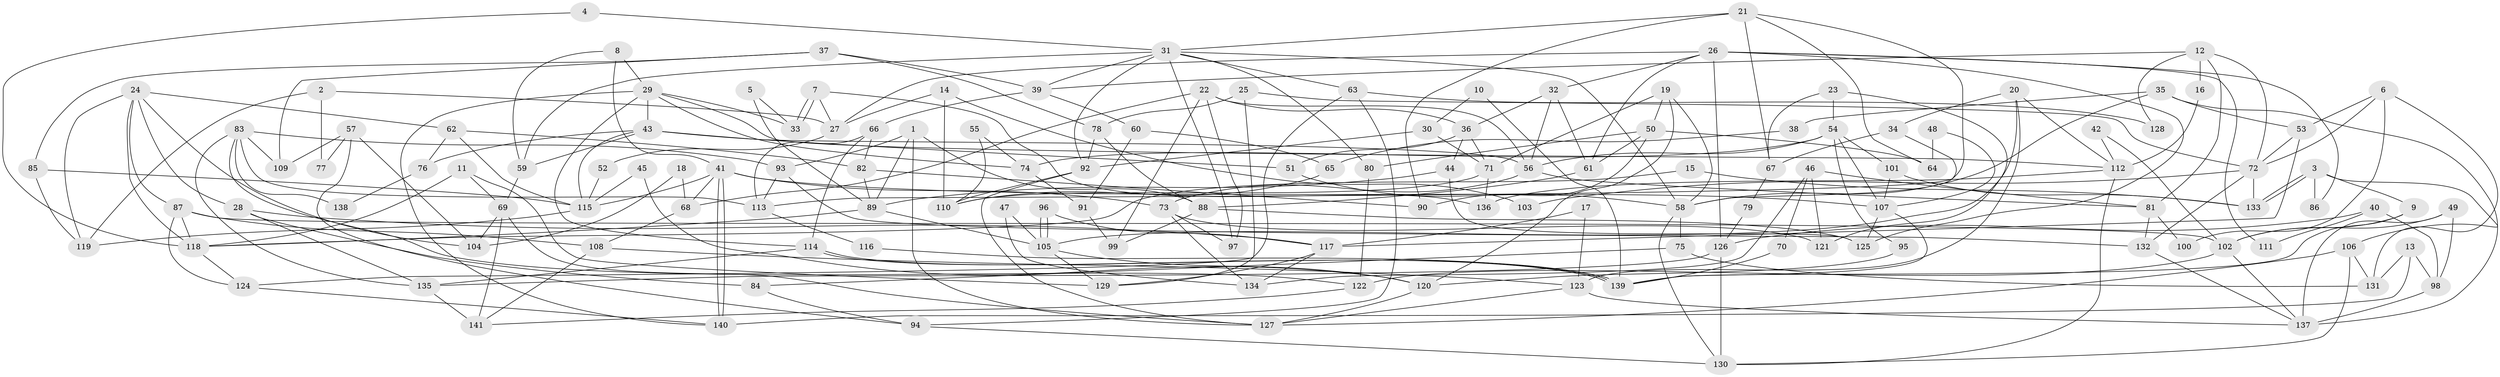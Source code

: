 // coarse degree distribution, {11: 0.04225352112676056, 19: 0.014084507042253521, 8: 0.028169014084507043, 10: 0.04225352112676056, 12: 0.04225352112676056, 5: 0.15492957746478872, 3: 0.15492957746478872, 2: 0.19718309859154928, 4: 0.18309859154929578, 9: 0.04225352112676056, 6: 0.08450704225352113, 7: 0.014084507042253521}
// Generated by graph-tools (version 1.1) at 2025/51/03/04/25 22:51:02]
// undirected, 141 vertices, 282 edges
graph export_dot {
  node [color=gray90,style=filled];
  1;
  2;
  3;
  4;
  5;
  6;
  7;
  8;
  9;
  10;
  11;
  12;
  13;
  14;
  15;
  16;
  17;
  18;
  19;
  20;
  21;
  22;
  23;
  24;
  25;
  26;
  27;
  28;
  29;
  30;
  31;
  32;
  33;
  34;
  35;
  36;
  37;
  38;
  39;
  40;
  41;
  42;
  43;
  44;
  45;
  46;
  47;
  48;
  49;
  50;
  51;
  52;
  53;
  54;
  55;
  56;
  57;
  58;
  59;
  60;
  61;
  62;
  63;
  64;
  65;
  66;
  67;
  68;
  69;
  70;
  71;
  72;
  73;
  74;
  75;
  76;
  77;
  78;
  79;
  80;
  81;
  82;
  83;
  84;
  85;
  86;
  87;
  88;
  89;
  90;
  91;
  92;
  93;
  94;
  95;
  96;
  97;
  98;
  99;
  100;
  101;
  102;
  103;
  104;
  105;
  106;
  107;
  108;
  109;
  110;
  111;
  112;
  113;
  114;
  115;
  116;
  117;
  118;
  119;
  120;
  121;
  122;
  123;
  124;
  125;
  126;
  127;
  128;
  129;
  130;
  131;
  132;
  133;
  134;
  135;
  136;
  137;
  138;
  139;
  140;
  141;
  1 -- 127;
  1 -- 93;
  1 -- 88;
  1 -- 89;
  2 -- 119;
  2 -- 27;
  2 -- 77;
  3 -- 106;
  3 -- 133;
  3 -- 133;
  3 -- 9;
  3 -- 86;
  4 -- 31;
  4 -- 118;
  5 -- 33;
  5 -- 89;
  6 -- 53;
  6 -- 72;
  6 -- 100;
  6 -- 131;
  7 -- 33;
  7 -- 33;
  7 -- 136;
  7 -- 27;
  8 -- 29;
  8 -- 41;
  8 -- 59;
  9 -- 139;
  9 -- 102;
  10 -- 30;
  10 -- 139;
  11 -- 118;
  11 -- 69;
  11 -- 129;
  12 -- 39;
  12 -- 72;
  12 -- 16;
  12 -- 81;
  12 -- 128;
  13 -- 98;
  13 -- 131;
  13 -- 140;
  14 -- 27;
  14 -- 110;
  14 -- 103;
  15 -- 133;
  15 -- 118;
  16 -- 112;
  17 -- 123;
  17 -- 117;
  18 -- 68;
  18 -- 104;
  19 -- 50;
  19 -- 58;
  19 -- 71;
  19 -- 120;
  20 -- 112;
  20 -- 105;
  20 -- 34;
  20 -- 123;
  21 -- 67;
  21 -- 113;
  21 -- 31;
  21 -- 64;
  21 -- 90;
  22 -- 36;
  22 -- 56;
  22 -- 68;
  22 -- 97;
  22 -- 99;
  23 -- 121;
  23 -- 54;
  23 -- 67;
  24 -- 87;
  24 -- 119;
  24 -- 28;
  24 -- 62;
  24 -- 104;
  24 -- 118;
  25 -- 129;
  25 -- 78;
  25 -- 72;
  26 -- 32;
  26 -- 125;
  26 -- 27;
  26 -- 61;
  26 -- 86;
  26 -- 111;
  26 -- 126;
  27 -- 52;
  28 -- 135;
  28 -- 84;
  28 -- 117;
  29 -- 114;
  29 -- 140;
  29 -- 33;
  29 -- 43;
  29 -- 74;
  29 -- 112;
  30 -- 71;
  30 -- 92;
  31 -- 63;
  31 -- 39;
  31 -- 58;
  31 -- 59;
  31 -- 80;
  31 -- 92;
  31 -- 97;
  32 -- 61;
  32 -- 56;
  32 -- 36;
  34 -- 58;
  34 -- 67;
  35 -- 58;
  35 -- 137;
  35 -- 38;
  35 -- 53;
  36 -- 44;
  36 -- 51;
  36 -- 71;
  37 -- 109;
  37 -- 39;
  37 -- 78;
  37 -- 85;
  38 -- 65;
  39 -- 66;
  39 -- 60;
  40 -- 126;
  40 -- 98;
  40 -- 111;
  41 -- 140;
  41 -- 140;
  41 -- 68;
  41 -- 73;
  41 -- 107;
  41 -- 115;
  42 -- 102;
  42 -- 112;
  43 -- 59;
  43 -- 51;
  43 -- 56;
  43 -- 76;
  43 -- 115;
  44 -- 89;
  44 -- 125;
  45 -- 120;
  45 -- 115;
  46 -- 134;
  46 -- 81;
  46 -- 70;
  46 -- 121;
  47 -- 134;
  47 -- 105;
  48 -- 64;
  48 -- 107;
  49 -- 102;
  49 -- 137;
  49 -- 98;
  50 -- 90;
  50 -- 80;
  50 -- 61;
  50 -- 64;
  51 -- 58;
  52 -- 115;
  53 -- 117;
  53 -- 72;
  54 -- 107;
  54 -- 56;
  54 -- 74;
  54 -- 95;
  54 -- 101;
  55 -- 74;
  55 -- 110;
  56 -- 73;
  56 -- 81;
  57 -- 104;
  57 -- 94;
  57 -- 77;
  57 -- 109;
  58 -- 75;
  58 -- 130;
  59 -- 69;
  60 -- 91;
  60 -- 65;
  61 -- 88;
  62 -- 115;
  62 -- 76;
  62 -- 82;
  63 -- 124;
  63 -- 94;
  63 -- 128;
  65 -- 110;
  66 -- 114;
  66 -- 82;
  66 -- 113;
  67 -- 79;
  68 -- 108;
  69 -- 127;
  69 -- 104;
  69 -- 141;
  70 -- 139;
  71 -- 110;
  71 -- 136;
  72 -- 103;
  72 -- 132;
  72 -- 133;
  73 -- 97;
  73 -- 121;
  73 -- 134;
  74 -- 91;
  75 -- 131;
  75 -- 84;
  76 -- 138;
  78 -- 88;
  78 -- 92;
  79 -- 126;
  80 -- 122;
  81 -- 100;
  81 -- 132;
  82 -- 89;
  82 -- 90;
  83 -- 93;
  83 -- 122;
  83 -- 109;
  83 -- 113;
  83 -- 135;
  83 -- 138;
  84 -- 94;
  85 -- 115;
  85 -- 119;
  87 -- 102;
  87 -- 124;
  87 -- 108;
  87 -- 118;
  88 -- 99;
  88 -- 125;
  89 -- 118;
  89 -- 105;
  91 -- 99;
  92 -- 110;
  92 -- 127;
  93 -- 132;
  93 -- 113;
  94 -- 130;
  95 -- 120;
  96 -- 117;
  96 -- 105;
  96 -- 105;
  98 -- 137;
  101 -- 133;
  101 -- 107;
  102 -- 137;
  102 -- 122;
  105 -- 120;
  105 -- 129;
  106 -- 127;
  106 -- 130;
  106 -- 131;
  107 -- 125;
  107 -- 139;
  108 -- 123;
  108 -- 141;
  112 -- 130;
  112 -- 136;
  113 -- 116;
  114 -- 135;
  114 -- 139;
  114 -- 139;
  115 -- 119;
  116 -- 139;
  117 -- 129;
  117 -- 134;
  118 -- 124;
  120 -- 127;
  122 -- 141;
  123 -- 127;
  123 -- 137;
  124 -- 140;
  126 -- 135;
  126 -- 130;
  132 -- 137;
  135 -- 141;
}

